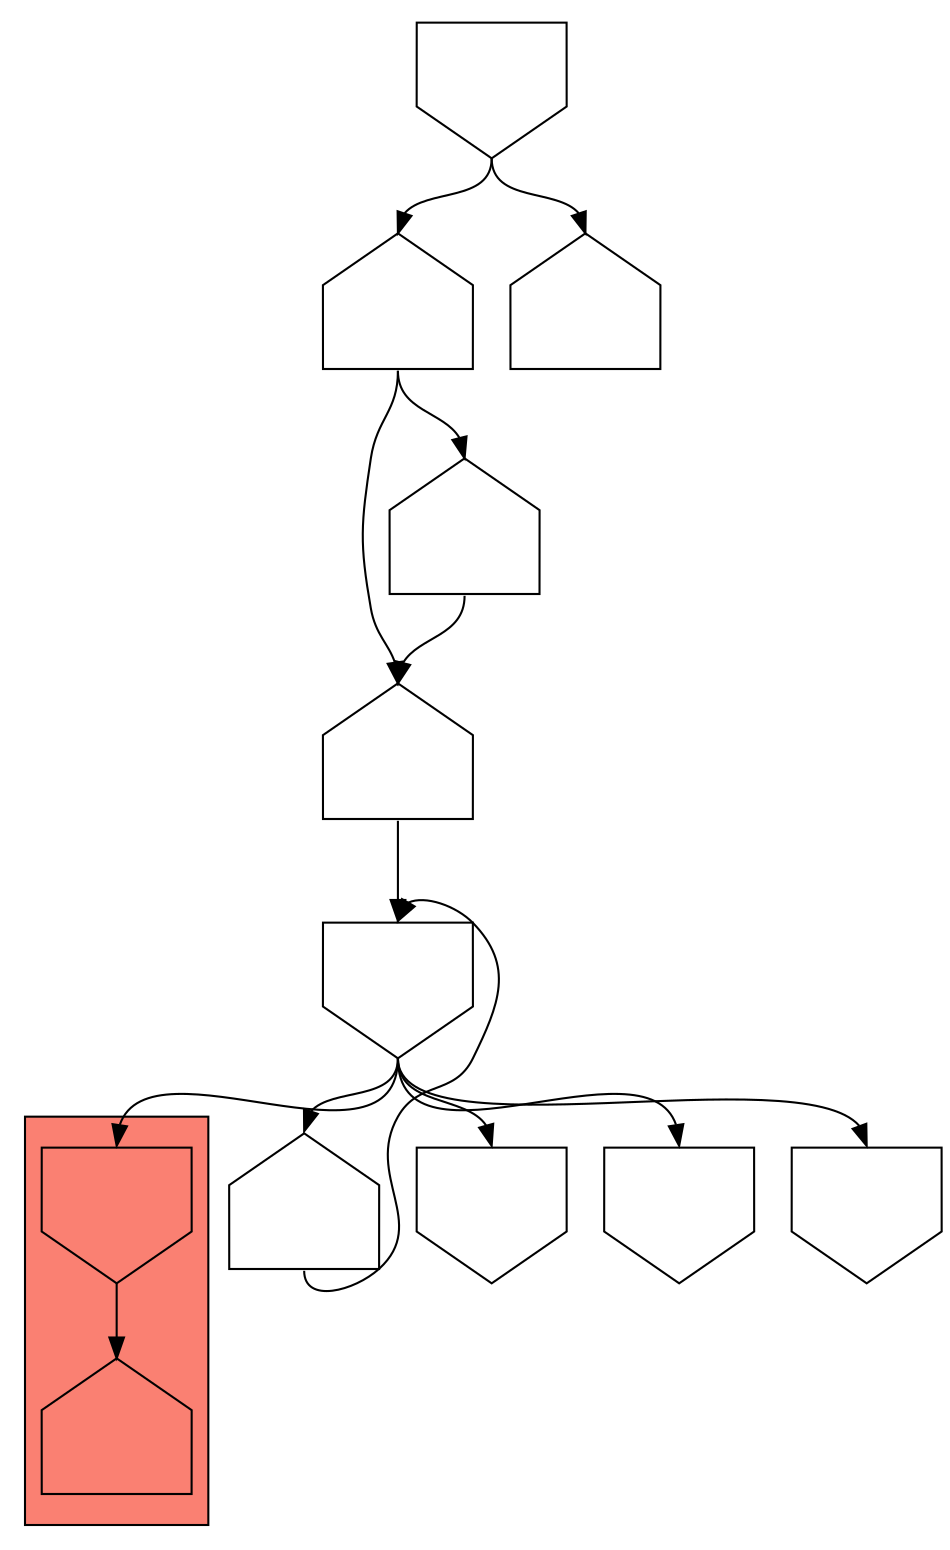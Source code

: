 digraph asm {
	edge [headport=n,tailport=s];
subgraph cluster_C14925_17705 {
	14925 [label="",height=1,width=1,shape=invhouse];
	17705 [label="",height=1,width=1,shape=house];
	style=filled;
	fillcolor=salmon;
}
	11204 [label="",height=1,width=1,shape=invhouse];
	8635 [label="",height=1,width=1,shape=house];
	10711 [label="",height=1,width=1,shape=invhouse];
	13997 [label="",height=1,width=1,shape=invhouse];
	14928 [label="",height=1,width=1,shape=invhouse];
	7951 [label="",height=1,width=1,shape=house];
	6205 [label="",height=1,width=1,shape=house];
	14718 [label="",height=1,width=1,shape=house];
	8285 [label="",height=1,width=1,shape=invhouse];
	15862 [label="",height=1,width=1,shape=house];
	14925 -> 17705
	11204 -> 8635
	11204 -> 10711
	11204 -> 13997
	11204 -> 14925
	11204 -> 14928
	8635 -> 11204
	7951 -> 11204
	6205 -> 7951
	6205 -> 14718
	14718 -> 7951
	8285 -> 6205
	8285 -> 15862
}